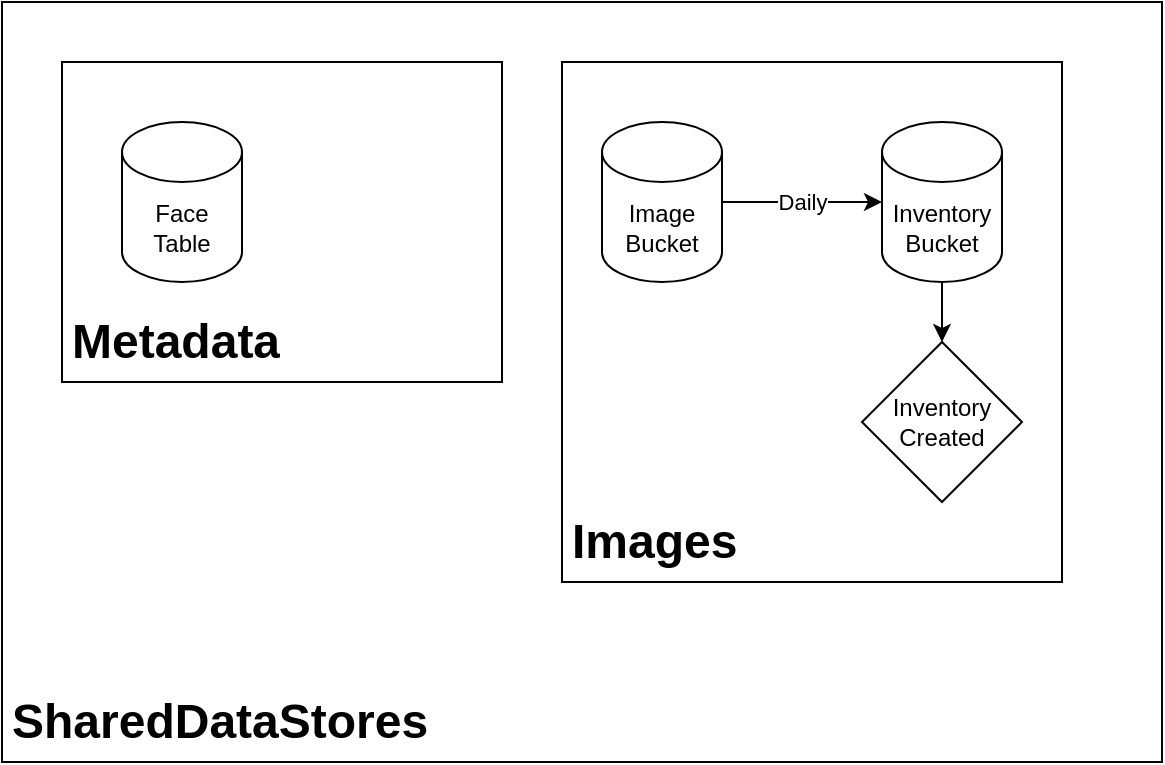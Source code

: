 <mxfile version="14.8.4" type="device"><diagram id="zRpHbO9ttQCq4JNrbBqv" name="Page-1"><mxGraphModel dx="1214" dy="688" grid="1" gridSize="10" guides="1" tooltips="1" connect="1" arrows="1" fold="1" page="1" pageScale="1" pageWidth="850" pageHeight="1100" math="0" shadow="0"><root><mxCell id="0"/><mxCell id="1" parent="0"/><mxCell id="g6-YBWexpanDaNnaFLX--2" value="" style="rounded=0;whiteSpace=wrap;html=1;" vertex="1" parent="1"><mxGeometry x="110" y="150" width="580" height="380" as="geometry"/></mxCell><mxCell id="g6-YBWexpanDaNnaFLX--4" value="" style="rounded=0;whiteSpace=wrap;html=1;" vertex="1" parent="1"><mxGeometry x="390" y="180" width="250" height="260" as="geometry"/></mxCell><mxCell id="g6-YBWexpanDaNnaFLX--3" value="" style="rounded=0;whiteSpace=wrap;html=1;" vertex="1" parent="1"><mxGeometry x="140" y="180" width="220" height="160" as="geometry"/></mxCell><mxCell id="g6-YBWexpanDaNnaFLX--5" value="Image&lt;br&gt;Bucket" style="shape=cylinder3;whiteSpace=wrap;html=1;boundedLbl=1;backgroundOutline=1;size=15;" vertex="1" parent="1"><mxGeometry x="410" y="210" width="60" height="80" as="geometry"/></mxCell><mxCell id="g6-YBWexpanDaNnaFLX--6" value="Inventory&lt;br&gt;Bucket" style="shape=cylinder3;whiteSpace=wrap;html=1;boundedLbl=1;backgroundOutline=1;size=15;" vertex="1" parent="1"><mxGeometry x="550" y="210" width="60" height="80" as="geometry"/></mxCell><mxCell id="g6-YBWexpanDaNnaFLX--7" value="Daily" style="endArrow=classic;html=1;exitX=1;exitY=0.5;exitDx=0;exitDy=0;exitPerimeter=0;" edge="1" parent="1" source="g6-YBWexpanDaNnaFLX--5" target="g6-YBWexpanDaNnaFLX--6"><mxGeometry width="50" height="50" relative="1" as="geometry"><mxPoint x="400" y="400" as="sourcePoint"/><mxPoint x="450" y="350" as="targetPoint"/></mxGeometry></mxCell><mxCell id="g6-YBWexpanDaNnaFLX--8" value="&lt;h1&gt;Images&lt;/h1&gt;" style="text;html=1;strokeColor=none;fillColor=none;spacing=5;spacingTop=-20;whiteSpace=wrap;overflow=hidden;rounded=0;" vertex="1" parent="1"><mxGeometry x="390" y="400" width="100" height="40" as="geometry"/></mxCell><mxCell id="g6-YBWexpanDaNnaFLX--9" value="Face&lt;br&gt;Table" style="shape=cylinder3;whiteSpace=wrap;html=1;boundedLbl=1;backgroundOutline=1;size=15;" vertex="1" parent="1"><mxGeometry x="170" y="210" width="60" height="80" as="geometry"/></mxCell><mxCell id="g6-YBWexpanDaNnaFLX--10" value="&lt;h1&gt;Metadata&lt;/h1&gt;" style="text;html=1;strokeColor=none;fillColor=none;spacing=5;spacingTop=-20;whiteSpace=wrap;overflow=hidden;rounded=0;" vertex="1" parent="1"><mxGeometry x="140" y="300" width="150" height="40" as="geometry"/></mxCell><mxCell id="g6-YBWexpanDaNnaFLX--11" value="&lt;h1&gt;SharedDataStores&lt;/h1&gt;" style="text;html=1;strokeColor=none;fillColor=none;spacing=5;spacingTop=-20;whiteSpace=wrap;overflow=hidden;rounded=0;" vertex="1" parent="1"><mxGeometry x="110" y="490" width="250" height="40" as="geometry"/></mxCell><mxCell id="g6-YBWexpanDaNnaFLX--12" value="Inventory&lt;br&gt;Created" style="rhombus;whiteSpace=wrap;html=1;" vertex="1" parent="1"><mxGeometry x="540" y="320" width="80" height="80" as="geometry"/></mxCell><mxCell id="g6-YBWexpanDaNnaFLX--13" value="" style="endArrow=classic;html=1;" edge="1" parent="1" source="g6-YBWexpanDaNnaFLX--6" target="g6-YBWexpanDaNnaFLX--12"><mxGeometry width="50" height="50" relative="1" as="geometry"><mxPoint x="400" y="360" as="sourcePoint"/><mxPoint x="450" y="310" as="targetPoint"/></mxGeometry></mxCell></root></mxGraphModel></diagram></mxfile>